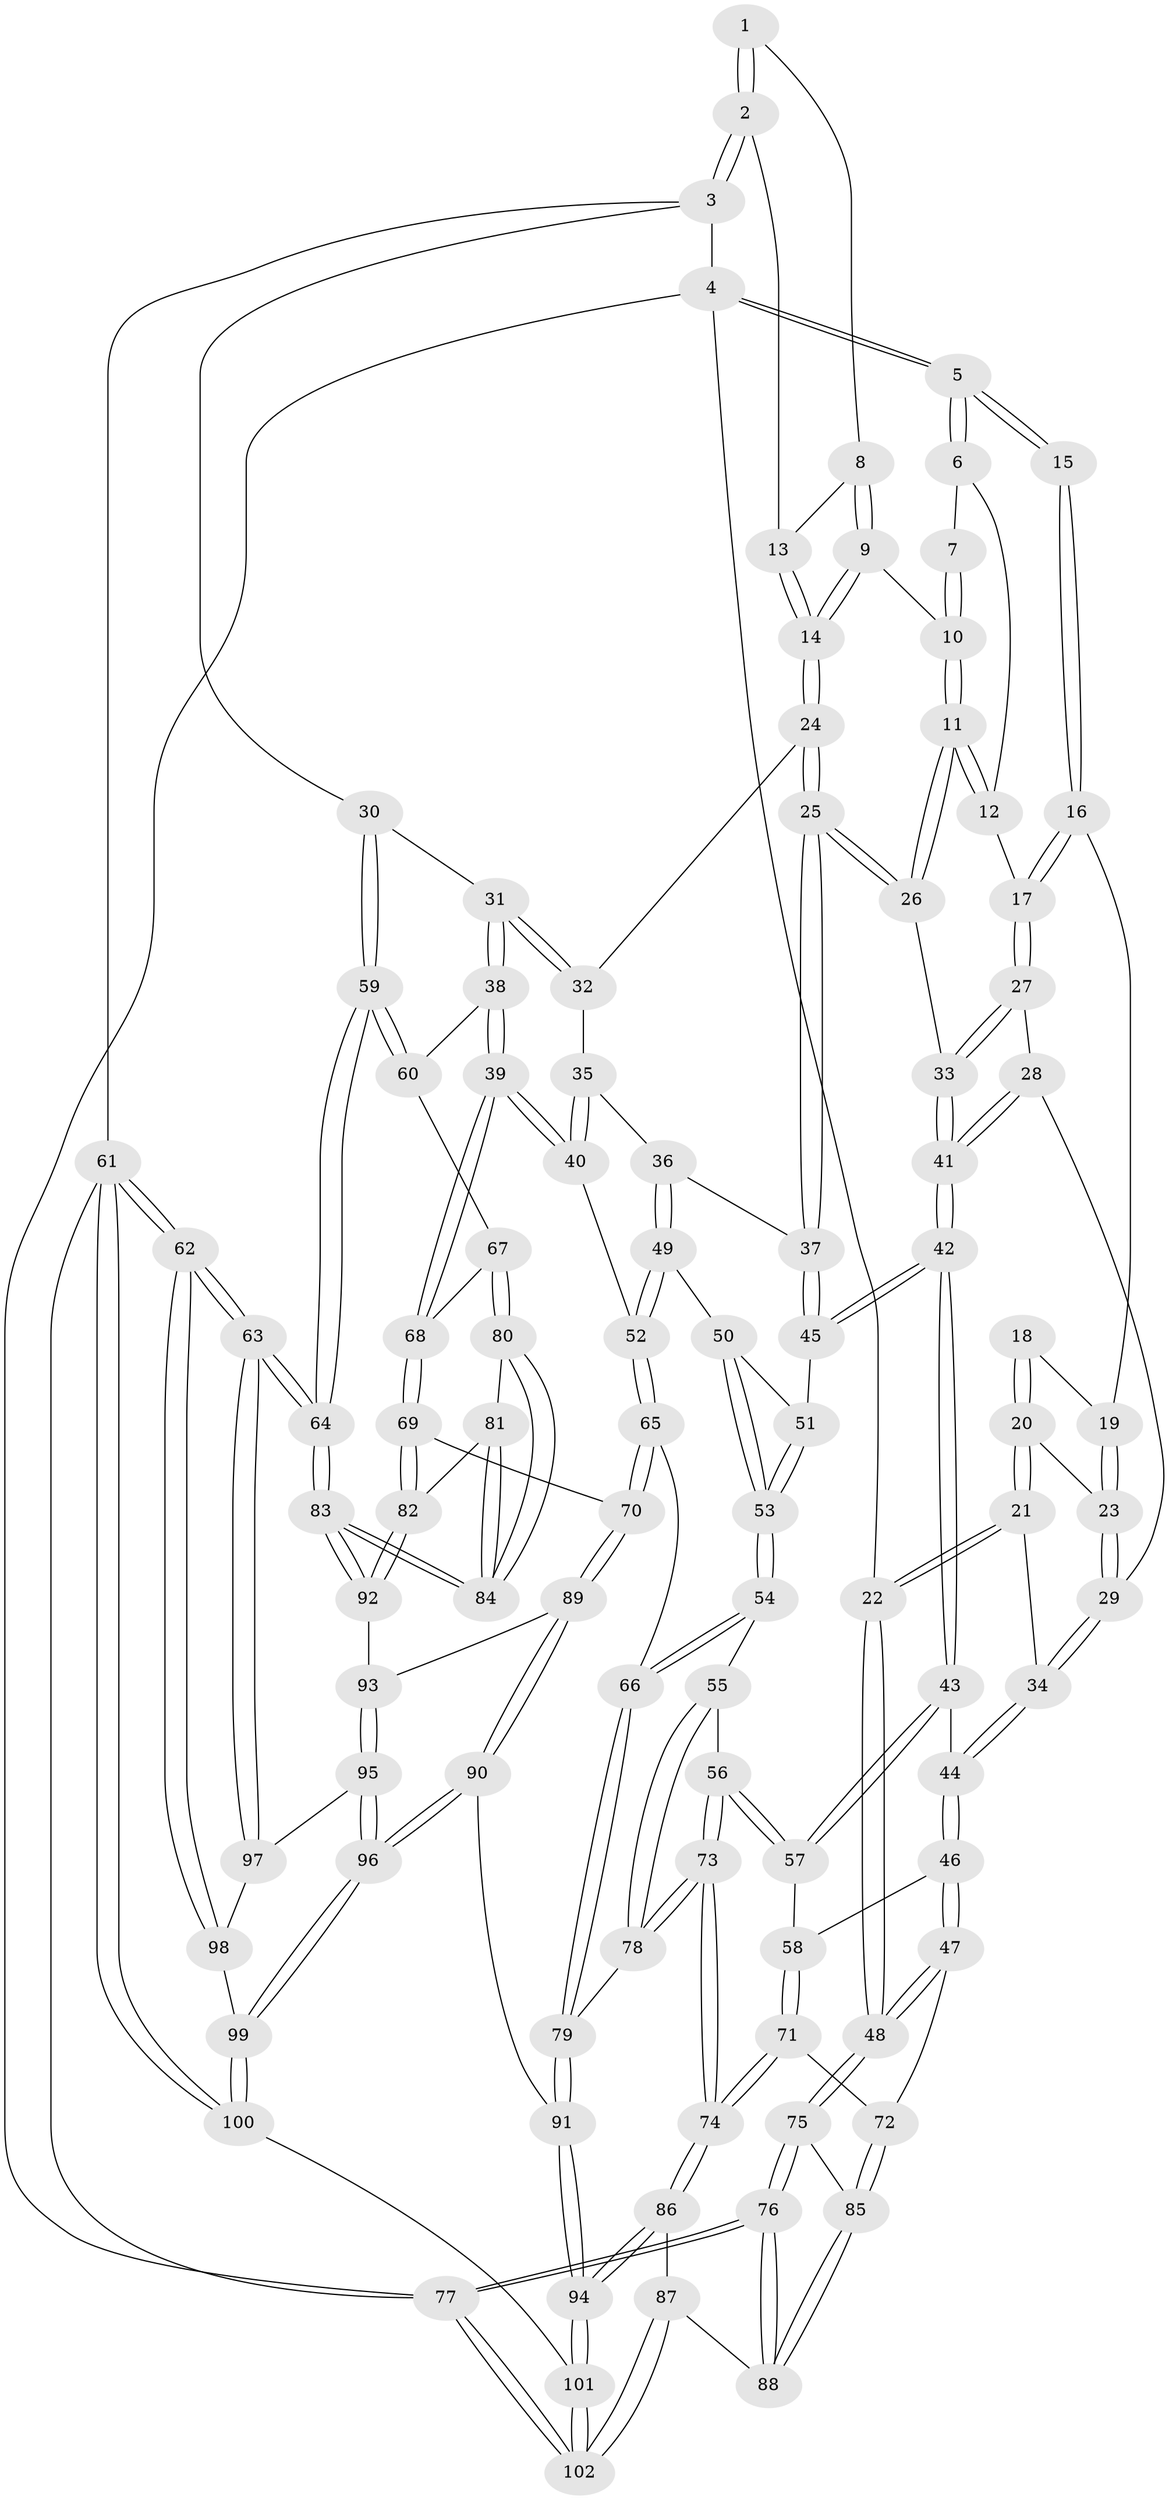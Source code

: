 // Generated by graph-tools (version 1.1) at 2025/38/02/21/25 10:38:58]
// undirected, 102 vertices, 252 edges
graph export_dot {
graph [start="1"]
  node [color=gray90,style=filled];
  1 [pos="+0.6477845737301353+0"];
  2 [pos="+1+0"];
  3 [pos="+1+0"];
  4 [pos="+0+0"];
  5 [pos="+0+0"];
  6 [pos="+0.43803212769843675+0"];
  7 [pos="+0.587314131312842+0"];
  8 [pos="+0.6814563579337901+0.046077323257227264"];
  9 [pos="+0.6784125755408541+0.09168814894955447"];
  10 [pos="+0.6199729326536585+0.10366928452901746"];
  11 [pos="+0.5728751505089347+0.12864787104360362"];
  12 [pos="+0.43281516369774153+0"];
  13 [pos="+0.8596755719133387+0"];
  14 [pos="+0.7671346064647034+0.14430444194414163"];
  15 [pos="+0+0"];
  16 [pos="+0.31307095035361876+0.09587623564196773"];
  17 [pos="+0.3667634380060609+0.09224729582119287"];
  18 [pos="+0.13720724200611734+0.033929534563928325"];
  19 [pos="+0.2960729218191603+0.09850194288911694"];
  20 [pos="+0.14400285975377294+0.11743659726972161"];
  21 [pos="+0.08759052496857155+0.22813472101403123"];
  22 [pos="+0+0.31546104564285293"];
  23 [pos="+0.22662902968138063+0.16495896181904818"];
  24 [pos="+0.7687033982255674+0.15464316695933214"];
  25 [pos="+0.5567825464469051+0.226067442458813"];
  26 [pos="+0.5551292420405345+0.22361115619981822"];
  27 [pos="+0.3688102079497908+0.10235481354480501"];
  28 [pos="+0.34558931588076064+0.23487156159143868"];
  29 [pos="+0.23964017394194598+0.23540914086298254"];
  30 [pos="+1+0.0685374973009278"];
  31 [pos="+0.9578660663679588+0.22481922764450227"];
  32 [pos="+0.7877249233437678+0.1988341671112704"];
  33 [pos="+0.5411459137796545+0.22184943738549703"];
  34 [pos="+0.1972716293651691+0.27112719696365023"];
  35 [pos="+0.7779953517299706+0.22097882058451718"];
  36 [pos="+0.586383116538982+0.2973963032436571"];
  37 [pos="+0.579396602599397+0.2861488564744608"];
  38 [pos="+0.8579018313831581+0.4365583250624028"];
  39 [pos="+0.8079632208335952+0.44538341805337256"];
  40 [pos="+0.7835011714013667+0.436927628671262"];
  41 [pos="+0.36750845370363994+0.2680265067813834"];
  42 [pos="+0.36892825230271803+0.34270114185833145"];
  43 [pos="+0.33074209265384535+0.3738530005485275"];
  44 [pos="+0.20918072196890472+0.35224024229768286"];
  45 [pos="+0.37563138654430084+0.34581977008309484"];
  46 [pos="+0.152644030802438+0.4217535455925064"];
  47 [pos="+0+0.47224109264800374"];
  48 [pos="+0+0.4480077365209963"];
  49 [pos="+0.6010784279452415+0.37127311940296587"];
  50 [pos="+0.5483873794122079+0.3965380708931232"];
  51 [pos="+0.37645077128085935+0.34648343573702134"];
  52 [pos="+0.6920693356952149+0.448496810141672"];
  53 [pos="+0.4620190608906132+0.482992083435733"];
  54 [pos="+0.4450649959503017+0.5355535158935655"];
  55 [pos="+0.3752607044533812+0.5512586794468867"];
  56 [pos="+0.32393803850384434+0.5316178590554057"];
  57 [pos="+0.31214269347125156+0.5251101079741282"];
  58 [pos="+0.2956229380394862+0.5273357812280514"];
  59 [pos="+1+0.5055812433035587"];
  60 [pos="+0.9388378247690108+0.46291038181158994"];
  61 [pos="+1+1"];
  62 [pos="+1+1"];
  63 [pos="+1+0.8063808144025351"];
  64 [pos="+1+0.7547775462461846"];
  65 [pos="+0.6124086755946762+0.605653353560829"];
  66 [pos="+0.5531182488225589+0.6099917915767811"];
  67 [pos="+0.9098643387710568+0.6350569879802446"];
  68 [pos="+0.8254388774344084+0.5986318216511484"];
  69 [pos="+0.7815687559026956+0.6639093161536155"];
  70 [pos="+0.6464925013152533+0.6518160397469487"];
  71 [pos="+0.23188566789631265+0.5802752407717263"];
  72 [pos="+0.12427834257721511+0.5970759484107554"];
  73 [pos="+0.2772019915652008+0.7361530002435828"];
  74 [pos="+0.2649889163335785+0.744615894131172"];
  75 [pos="+0+0.6152701950655382"];
  76 [pos="+0+0.9205775906893552"];
  77 [pos="+0+1"];
  78 [pos="+0.376150887139814+0.6886870641515059"];
  79 [pos="+0.4643936008455947+0.7364148502496992"];
  80 [pos="+0.9112063715401395+0.6362361883414518"];
  81 [pos="+0.8481002188821718+0.7165336823785889"];
  82 [pos="+0.8132470688797925+0.732824423054431"];
  83 [pos="+1+0.7212114337363273"];
  84 [pos="+1+0.7099111819663797"];
  85 [pos="+0.1454809305034335+0.7736296959125014"];
  86 [pos="+0.21730843542621903+0.8153575843282125"];
  87 [pos="+0.18417186357101348+0.8249231077266058"];
  88 [pos="+0.17374295854774024+0.8179080599466287"];
  89 [pos="+0.647479512184461+0.7153949746394043"];
  90 [pos="+0.624650076245506+0.8073137939838673"];
  91 [pos="+0.47938130525908246+0.8182458650195894"];
  92 [pos="+0.8117942882960407+0.7562518908371176"];
  93 [pos="+0.8069795369072361+0.7821664448492248"];
  94 [pos="+0.4275553941904412+0.8994166849702984"];
  95 [pos="+0.8082208043349604+0.8007523309281814"];
  96 [pos="+0.7035620305428804+0.8987953185852798"];
  97 [pos="+0.8401004218209159+0.8148132892254195"];
  98 [pos="+0.8851804032579433+0.9355507947370629"];
  99 [pos="+0.7035440803353433+0.9074026931606702"];
  100 [pos="+0.6372223428206664+1"];
  101 [pos="+0.48423779333245287+1"];
  102 [pos="+0.08780155223198018+1"];
  1 -- 2;
  1 -- 2;
  1 -- 8;
  2 -- 3;
  2 -- 3;
  2 -- 13;
  3 -- 4;
  3 -- 30;
  3 -- 61;
  4 -- 5;
  4 -- 5;
  4 -- 22;
  4 -- 77;
  5 -- 6;
  5 -- 6;
  5 -- 15;
  5 -- 15;
  6 -- 7;
  6 -- 12;
  7 -- 10;
  7 -- 10;
  8 -- 9;
  8 -- 9;
  8 -- 13;
  9 -- 10;
  9 -- 14;
  9 -- 14;
  10 -- 11;
  10 -- 11;
  11 -- 12;
  11 -- 12;
  11 -- 26;
  11 -- 26;
  12 -- 17;
  13 -- 14;
  13 -- 14;
  14 -- 24;
  14 -- 24;
  15 -- 16;
  15 -- 16;
  16 -- 17;
  16 -- 17;
  16 -- 19;
  17 -- 27;
  17 -- 27;
  18 -- 19;
  18 -- 20;
  18 -- 20;
  19 -- 23;
  19 -- 23;
  20 -- 21;
  20 -- 21;
  20 -- 23;
  21 -- 22;
  21 -- 22;
  21 -- 34;
  22 -- 48;
  22 -- 48;
  23 -- 29;
  23 -- 29;
  24 -- 25;
  24 -- 25;
  24 -- 32;
  25 -- 26;
  25 -- 26;
  25 -- 37;
  25 -- 37;
  26 -- 33;
  27 -- 28;
  27 -- 33;
  27 -- 33;
  28 -- 29;
  28 -- 41;
  28 -- 41;
  29 -- 34;
  29 -- 34;
  30 -- 31;
  30 -- 59;
  30 -- 59;
  31 -- 32;
  31 -- 32;
  31 -- 38;
  31 -- 38;
  32 -- 35;
  33 -- 41;
  33 -- 41;
  34 -- 44;
  34 -- 44;
  35 -- 36;
  35 -- 40;
  35 -- 40;
  36 -- 37;
  36 -- 49;
  36 -- 49;
  37 -- 45;
  37 -- 45;
  38 -- 39;
  38 -- 39;
  38 -- 60;
  39 -- 40;
  39 -- 40;
  39 -- 68;
  39 -- 68;
  40 -- 52;
  41 -- 42;
  41 -- 42;
  42 -- 43;
  42 -- 43;
  42 -- 45;
  42 -- 45;
  43 -- 44;
  43 -- 57;
  43 -- 57;
  44 -- 46;
  44 -- 46;
  45 -- 51;
  46 -- 47;
  46 -- 47;
  46 -- 58;
  47 -- 48;
  47 -- 48;
  47 -- 72;
  48 -- 75;
  48 -- 75;
  49 -- 50;
  49 -- 52;
  49 -- 52;
  50 -- 51;
  50 -- 53;
  50 -- 53;
  51 -- 53;
  51 -- 53;
  52 -- 65;
  52 -- 65;
  53 -- 54;
  53 -- 54;
  54 -- 55;
  54 -- 66;
  54 -- 66;
  55 -- 56;
  55 -- 78;
  55 -- 78;
  56 -- 57;
  56 -- 57;
  56 -- 73;
  56 -- 73;
  57 -- 58;
  58 -- 71;
  58 -- 71;
  59 -- 60;
  59 -- 60;
  59 -- 64;
  59 -- 64;
  60 -- 67;
  61 -- 62;
  61 -- 62;
  61 -- 100;
  61 -- 100;
  61 -- 77;
  62 -- 63;
  62 -- 63;
  62 -- 98;
  62 -- 98;
  63 -- 64;
  63 -- 64;
  63 -- 97;
  63 -- 97;
  64 -- 83;
  64 -- 83;
  65 -- 66;
  65 -- 70;
  65 -- 70;
  66 -- 79;
  66 -- 79;
  67 -- 68;
  67 -- 80;
  67 -- 80;
  68 -- 69;
  68 -- 69;
  69 -- 70;
  69 -- 82;
  69 -- 82;
  70 -- 89;
  70 -- 89;
  71 -- 72;
  71 -- 74;
  71 -- 74;
  72 -- 85;
  72 -- 85;
  73 -- 74;
  73 -- 74;
  73 -- 78;
  73 -- 78;
  74 -- 86;
  74 -- 86;
  75 -- 76;
  75 -- 76;
  75 -- 85;
  76 -- 77;
  76 -- 77;
  76 -- 88;
  76 -- 88;
  77 -- 102;
  77 -- 102;
  78 -- 79;
  79 -- 91;
  79 -- 91;
  80 -- 81;
  80 -- 84;
  80 -- 84;
  81 -- 82;
  81 -- 84;
  81 -- 84;
  82 -- 92;
  82 -- 92;
  83 -- 84;
  83 -- 84;
  83 -- 92;
  83 -- 92;
  85 -- 88;
  85 -- 88;
  86 -- 87;
  86 -- 94;
  86 -- 94;
  87 -- 88;
  87 -- 102;
  87 -- 102;
  89 -- 90;
  89 -- 90;
  89 -- 93;
  90 -- 91;
  90 -- 96;
  90 -- 96;
  91 -- 94;
  91 -- 94;
  92 -- 93;
  93 -- 95;
  93 -- 95;
  94 -- 101;
  94 -- 101;
  95 -- 96;
  95 -- 96;
  95 -- 97;
  96 -- 99;
  96 -- 99;
  97 -- 98;
  98 -- 99;
  99 -- 100;
  99 -- 100;
  100 -- 101;
  101 -- 102;
  101 -- 102;
}
